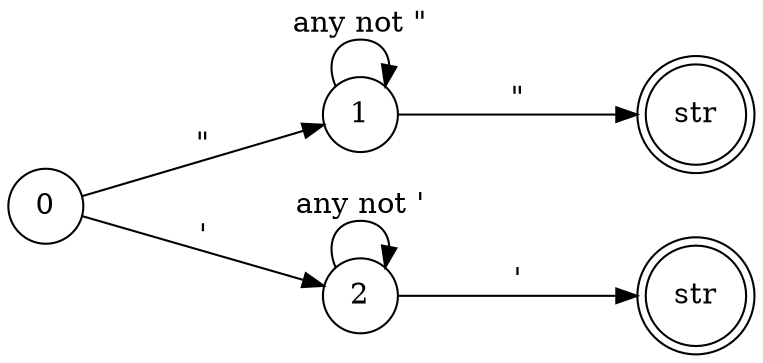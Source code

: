 digraph G {

  rankdir=LR;
  #splines=line;
  ranksep=1.5
  node [shape=circle]
  
  #end1,end2, end3, end4[shape=doublecircle, label="int", color=green, fontcolor=green]
  #error,error1,error2,error3[shape=doublecircle, label="Err", color=red, fontcolor=red]
  


  10,20
  [shape=doublecircle]

  0 -> 1[label="\""]
  0 -> 2[label="\'"]

  10[label="str"]
  1 -> 10[label="\""]
  1 -> 1 [label="any not \""]

  20[label="str"]
  2 -> 20[label="'"]
  2 -> 2[label="any not \'"]
}